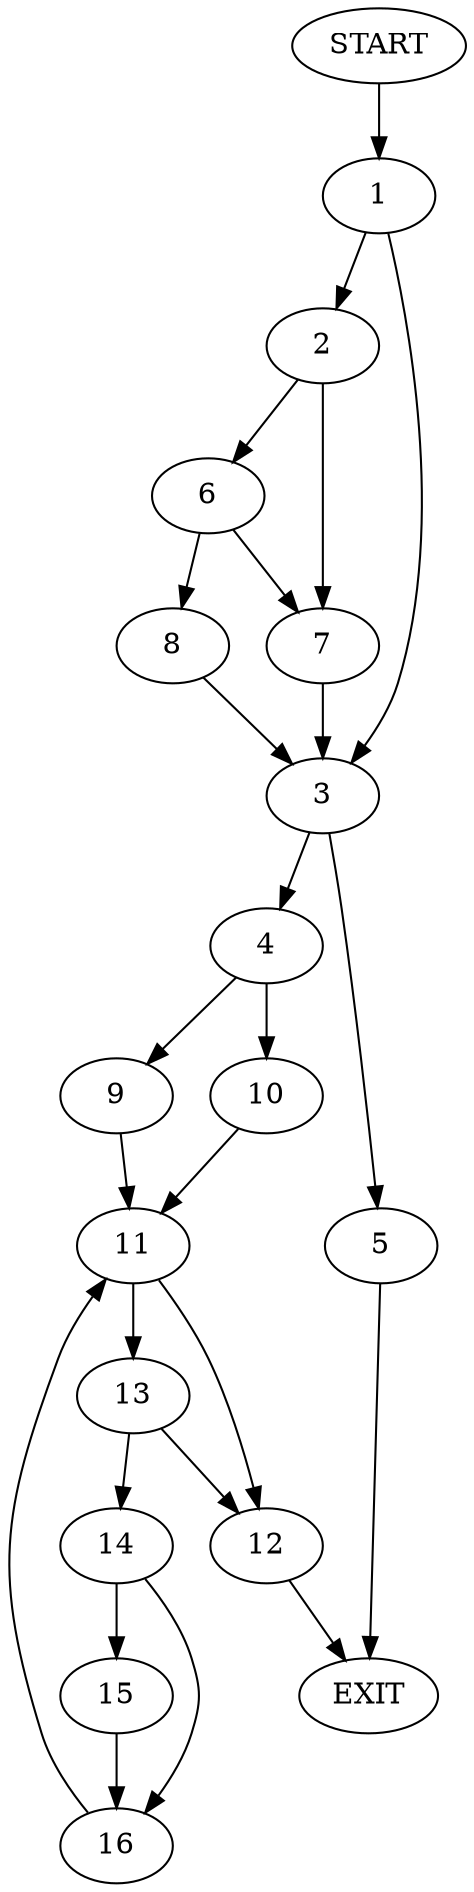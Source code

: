 digraph {
0 [label="START"]
17 [label="EXIT"]
0 -> 1
1 -> 2
1 -> 3
3 -> 4
3 -> 5
2 -> 6
2 -> 7
7 -> 3
6 -> 7
6 -> 8
8 -> 3
5 -> 17
4 -> 9
4 -> 10
10 -> 11
9 -> 11
11 -> 12
11 -> 13
12 -> 17
13 -> 12
13 -> 14
14 -> 15
14 -> 16
16 -> 11
15 -> 16
}
